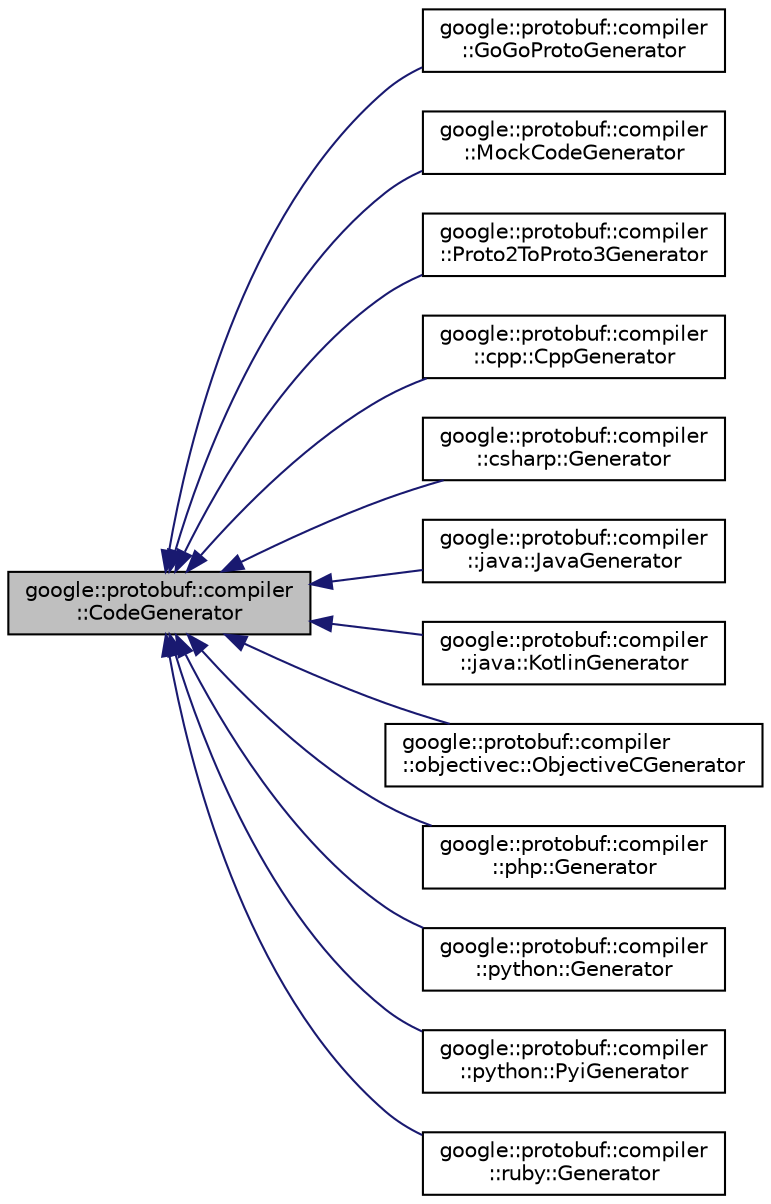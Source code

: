 digraph "google::protobuf::compiler::CodeGenerator"
{
 // LATEX_PDF_SIZE
  edge [fontname="Helvetica",fontsize="10",labelfontname="Helvetica",labelfontsize="10"];
  node [fontname="Helvetica",fontsize="10",shape=record];
  rankdir="LR";
  Node1 [label="google::protobuf::compiler\l::CodeGenerator",height=0.2,width=0.4,color="black", fillcolor="grey75", style="filled", fontcolor="black",tooltip=" "];
  Node1 -> Node2 [dir="back",color="midnightblue",fontsize="10",style="solid",fontname="Helvetica"];
  Node2 [label="google::protobuf::compiler\l::GoGoProtoGenerator",height=0.2,width=0.4,color="black", fillcolor="white", style="filled",URL="$classgoogle_1_1protobuf_1_1compiler_1_1GoGoProtoGenerator.html",tooltip=" "];
  Node1 -> Node3 [dir="back",color="midnightblue",fontsize="10",style="solid",fontname="Helvetica"];
  Node3 [label="google::protobuf::compiler\l::MockCodeGenerator",height=0.2,width=0.4,color="black", fillcolor="white", style="filled",URL="$classgoogle_1_1protobuf_1_1compiler_1_1MockCodeGenerator.html",tooltip=" "];
  Node1 -> Node4 [dir="back",color="midnightblue",fontsize="10",style="solid",fontname="Helvetica"];
  Node4 [label="google::protobuf::compiler\l::Proto2ToProto3Generator",height=0.2,width=0.4,color="black", fillcolor="white", style="filled",URL="$classgoogle_1_1protobuf_1_1compiler_1_1Proto2ToProto3Generator.html",tooltip=" "];
  Node1 -> Node5 [dir="back",color="midnightblue",fontsize="10",style="solid",fontname="Helvetica"];
  Node5 [label="google::protobuf::compiler\l::cpp::CppGenerator",height=0.2,width=0.4,color="black", fillcolor="white", style="filled",URL="$classgoogle_1_1protobuf_1_1compiler_1_1cpp_1_1CppGenerator.html",tooltip=" "];
  Node1 -> Node6 [dir="back",color="midnightblue",fontsize="10",style="solid",fontname="Helvetica"];
  Node6 [label="google::protobuf::compiler\l::csharp::Generator",height=0.2,width=0.4,color="black", fillcolor="white", style="filled",URL="$classgoogle_1_1protobuf_1_1compiler_1_1csharp_1_1Generator.html",tooltip=" "];
  Node1 -> Node7 [dir="back",color="midnightblue",fontsize="10",style="solid",fontname="Helvetica"];
  Node7 [label="google::protobuf::compiler\l::java::JavaGenerator",height=0.2,width=0.4,color="black", fillcolor="white", style="filled",URL="$classgoogle_1_1protobuf_1_1compiler_1_1java_1_1JavaGenerator.html",tooltip=" "];
  Node1 -> Node8 [dir="back",color="midnightblue",fontsize="10",style="solid",fontname="Helvetica"];
  Node8 [label="google::protobuf::compiler\l::java::KotlinGenerator",height=0.2,width=0.4,color="black", fillcolor="white", style="filled",URL="$classgoogle_1_1protobuf_1_1compiler_1_1java_1_1KotlinGenerator.html",tooltip=" "];
  Node1 -> Node9 [dir="back",color="midnightblue",fontsize="10",style="solid",fontname="Helvetica"];
  Node9 [label="google::protobuf::compiler\l::objectivec::ObjectiveCGenerator",height=0.2,width=0.4,color="black", fillcolor="white", style="filled",URL="$classgoogle_1_1protobuf_1_1compiler_1_1objectivec_1_1ObjectiveCGenerator.html",tooltip=" "];
  Node1 -> Node10 [dir="back",color="midnightblue",fontsize="10",style="solid",fontname="Helvetica"];
  Node10 [label="google::protobuf::compiler\l::php::Generator",height=0.2,width=0.4,color="black", fillcolor="white", style="filled",URL="$classgoogle_1_1protobuf_1_1compiler_1_1php_1_1Generator.html",tooltip=" "];
  Node1 -> Node11 [dir="back",color="midnightblue",fontsize="10",style="solid",fontname="Helvetica"];
  Node11 [label="google::protobuf::compiler\l::python::Generator",height=0.2,width=0.4,color="black", fillcolor="white", style="filled",URL="$classgoogle_1_1protobuf_1_1compiler_1_1python_1_1Generator.html",tooltip=" "];
  Node1 -> Node12 [dir="back",color="midnightblue",fontsize="10",style="solid",fontname="Helvetica"];
  Node12 [label="google::protobuf::compiler\l::python::PyiGenerator",height=0.2,width=0.4,color="black", fillcolor="white", style="filled",URL="$classgoogle_1_1protobuf_1_1compiler_1_1python_1_1PyiGenerator.html",tooltip=" "];
  Node1 -> Node13 [dir="back",color="midnightblue",fontsize="10",style="solid",fontname="Helvetica"];
  Node13 [label="google::protobuf::compiler\l::ruby::Generator",height=0.2,width=0.4,color="black", fillcolor="white", style="filled",URL="$classgoogle_1_1protobuf_1_1compiler_1_1ruby_1_1Generator.html",tooltip=" "];
}
